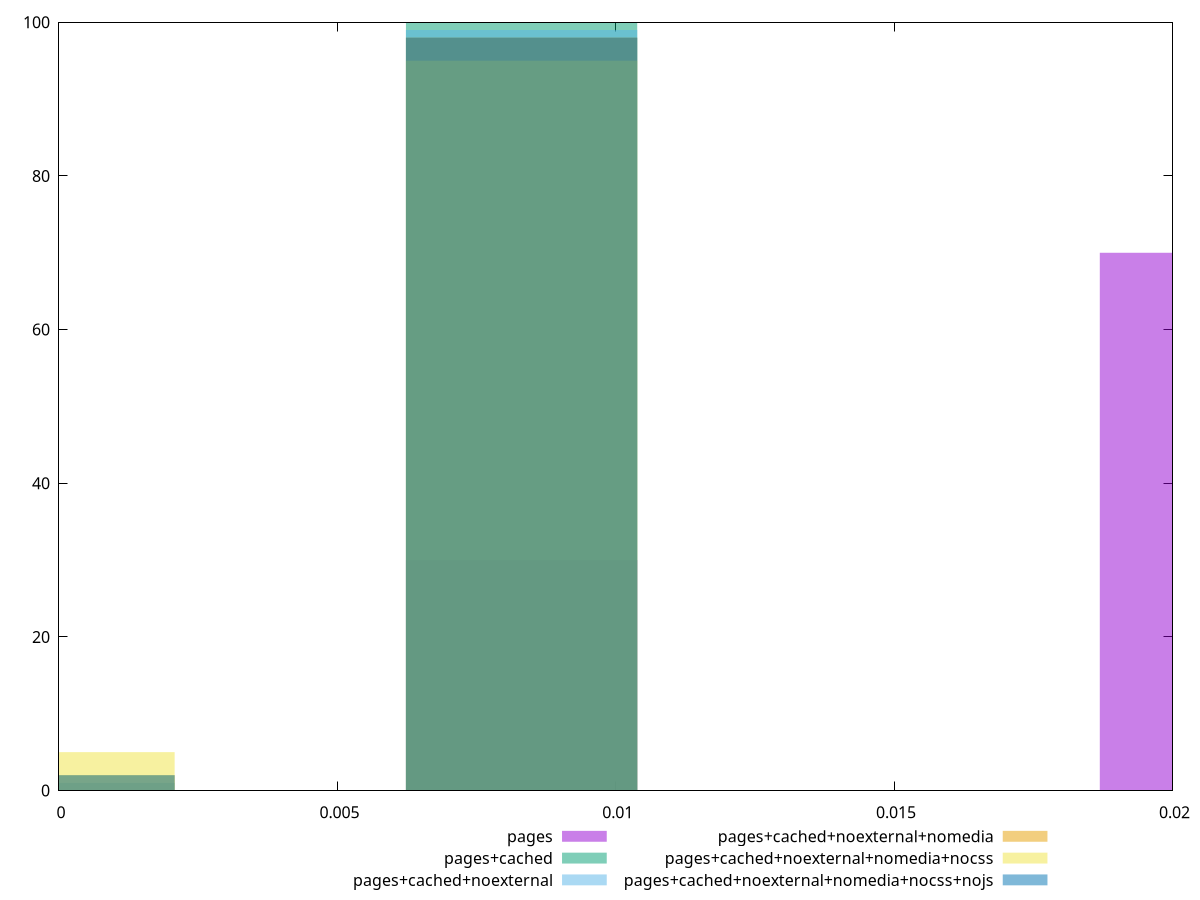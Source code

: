 reset

$pages <<EOF
0.008308517390674806 30
0.020771293476687016 70
EOF

$pagesCached <<EOF
0.008308517390674806 100
EOF

$pagesCachedNoexternal <<EOF
0.008308517390674806 99
0 1
EOF

$pagesCachedNoexternalNomedia <<EOF
0.008308517390674806 98
0 2
EOF

$pagesCachedNoexternalNomediaNocss <<EOF
0.008308517390674806 95
0 5
EOF

$pagesCachedNoexternalNomediaNocssNojs <<EOF
0.008308517390674806 98
0 2
EOF

set key outside below
set boxwidth 0.004154258695337403
set xrange [0:0.02]
set yrange [0:100]
set trange [0:100]
set style fill transparent solid 0.5 noborder
set terminal svg size 640, 540 enhanced background rgb 'white'
set output "reprap/cumulative-layout-shift/comparison/histogram/all_score.svg"

plot $pages title "pages" with boxes, \
     $pagesCached title "pages+cached" with boxes, \
     $pagesCachedNoexternal title "pages+cached+noexternal" with boxes, \
     $pagesCachedNoexternalNomedia title "pages+cached+noexternal+nomedia" with boxes, \
     $pagesCachedNoexternalNomediaNocss title "pages+cached+noexternal+nomedia+nocss" with boxes, \
     $pagesCachedNoexternalNomediaNocssNojs title "pages+cached+noexternal+nomedia+nocss+nojs" with boxes

reset
